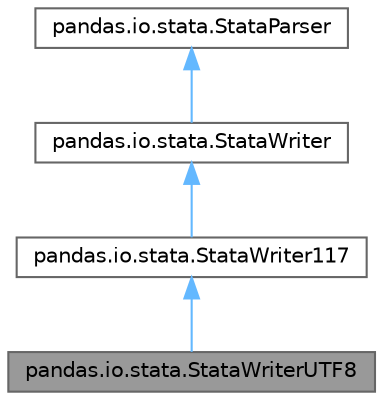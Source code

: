 digraph "pandas.io.stata.StataWriterUTF8"
{
 // LATEX_PDF_SIZE
  bgcolor="transparent";
  edge [fontname=Helvetica,fontsize=10,labelfontname=Helvetica,labelfontsize=10];
  node [fontname=Helvetica,fontsize=10,shape=box,height=0.2,width=0.4];
  Node1 [id="Node000001",label="pandas.io.stata.StataWriterUTF8",height=0.2,width=0.4,color="gray40", fillcolor="grey60", style="filled", fontcolor="black",tooltip=" "];
  Node2 -> Node1 [id="edge4_Node000001_Node000002",dir="back",color="steelblue1",style="solid",tooltip=" "];
  Node2 [id="Node000002",label="pandas.io.stata.StataWriter117",height=0.2,width=0.4,color="gray40", fillcolor="white", style="filled",URL="$classpandas_1_1io_1_1stata_1_1StataWriter117.html",tooltip=" "];
  Node3 -> Node2 [id="edge5_Node000002_Node000003",dir="back",color="steelblue1",style="solid",tooltip=" "];
  Node3 [id="Node000003",label="pandas.io.stata.StataWriter",height=0.2,width=0.4,color="gray40", fillcolor="white", style="filled",URL="$classpandas_1_1io_1_1stata_1_1StataWriter.html",tooltip=" "];
  Node4 -> Node3 [id="edge6_Node000003_Node000004",dir="back",color="steelblue1",style="solid",tooltip=" "];
  Node4 [id="Node000004",label="pandas.io.stata.StataParser",height=0.2,width=0.4,color="gray40", fillcolor="white", style="filled",URL="$classpandas_1_1io_1_1stata_1_1StataParser.html",tooltip=" "];
}
